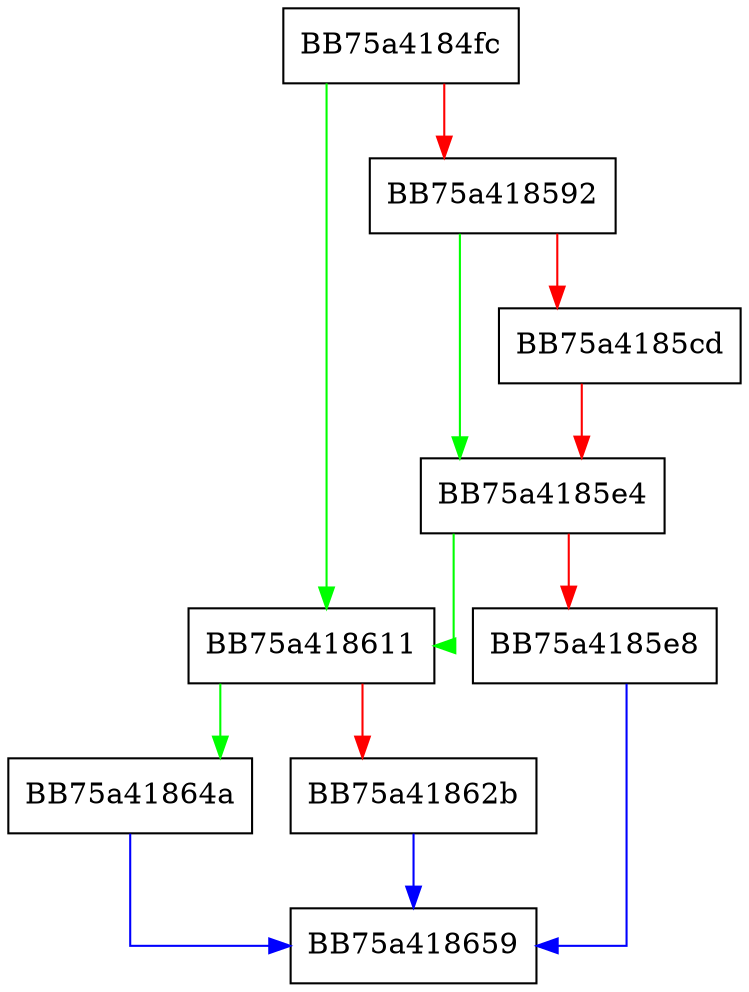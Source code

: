 digraph UpdateExclusions {
  node [shape="box"];
  graph [splines=ortho];
  BB75a4184fc -> BB75a418611 [color="green"];
  BB75a4184fc -> BB75a418592 [color="red"];
  BB75a418592 -> BB75a4185e4 [color="green"];
  BB75a418592 -> BB75a4185cd [color="red"];
  BB75a4185cd -> BB75a4185e4 [color="red"];
  BB75a4185e4 -> BB75a418611 [color="green"];
  BB75a4185e4 -> BB75a4185e8 [color="red"];
  BB75a4185e8 -> BB75a418659 [color="blue"];
  BB75a418611 -> BB75a41864a [color="green"];
  BB75a418611 -> BB75a41862b [color="red"];
  BB75a41862b -> BB75a418659 [color="blue"];
  BB75a41864a -> BB75a418659 [color="blue"];
}